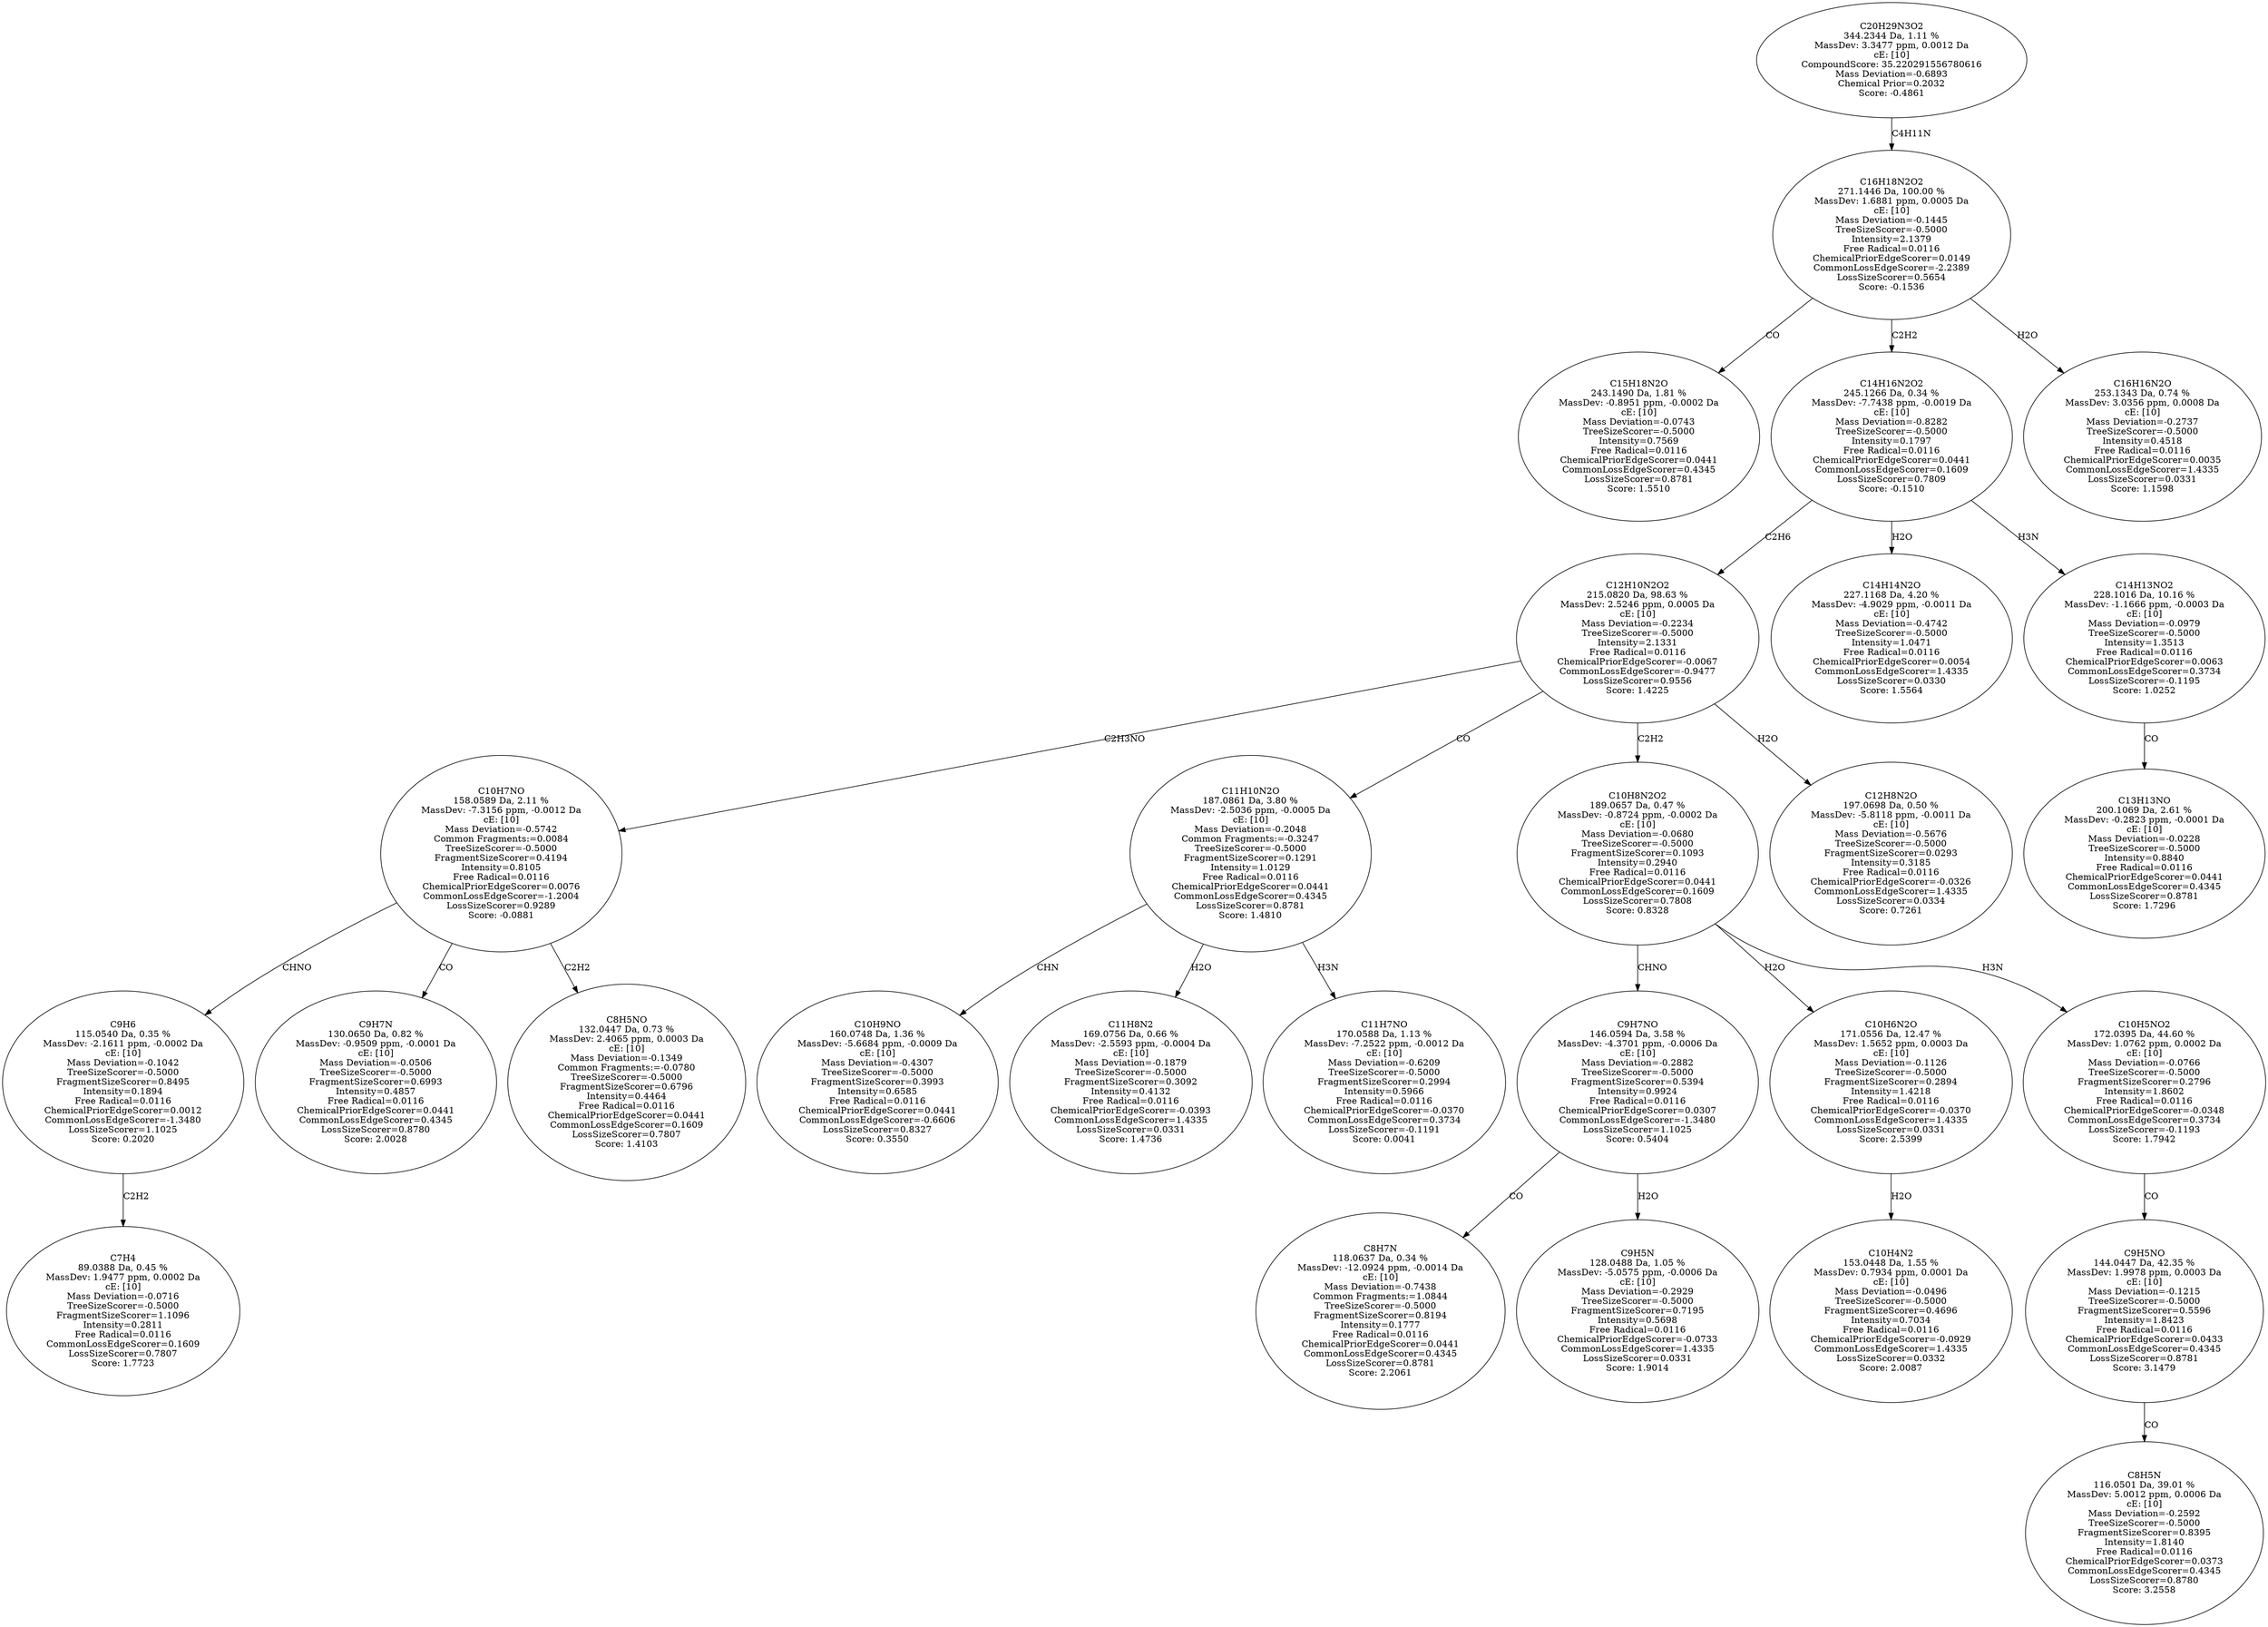 strict digraph {
v1 [label="C15H18N2O\n243.1490 Da, 1.81 %\nMassDev: -0.8951 ppm, -0.0002 Da\ncE: [10]\nMass Deviation=-0.0743\nTreeSizeScorer=-0.5000\nIntensity=0.7569\nFree Radical=0.0116\nChemicalPriorEdgeScorer=0.0441\nCommonLossEdgeScorer=0.4345\nLossSizeScorer=0.8781\nScore: 1.5510"];
v2 [label="C7H4\n89.0388 Da, 0.45 %\nMassDev: 1.9477 ppm, 0.0002 Da\ncE: [10]\nMass Deviation=-0.0716\nTreeSizeScorer=-0.5000\nFragmentSizeScorer=1.1096\nIntensity=0.2811\nFree Radical=0.0116\nCommonLossEdgeScorer=0.1609\nLossSizeScorer=0.7807\nScore: 1.7723"];
v3 [label="C9H6\n115.0540 Da, 0.35 %\nMassDev: -2.1611 ppm, -0.0002 Da\ncE: [10]\nMass Deviation=-0.1042\nTreeSizeScorer=-0.5000\nFragmentSizeScorer=0.8495\nIntensity=0.1894\nFree Radical=0.0116\nChemicalPriorEdgeScorer=0.0012\nCommonLossEdgeScorer=-1.3480\nLossSizeScorer=1.1025\nScore: 0.2020"];
v4 [label="C9H7N\n130.0650 Da, 0.82 %\nMassDev: -0.9509 ppm, -0.0001 Da\ncE: [10]\nMass Deviation=-0.0506\nTreeSizeScorer=-0.5000\nFragmentSizeScorer=0.6993\nIntensity=0.4857\nFree Radical=0.0116\nChemicalPriorEdgeScorer=0.0441\nCommonLossEdgeScorer=0.4345\nLossSizeScorer=0.8780\nScore: 2.0028"];
v5 [label="C8H5NO\n132.0447 Da, 0.73 %\nMassDev: 2.4065 ppm, 0.0003 Da\ncE: [10]\nMass Deviation=-0.1349\nCommon Fragments:=-0.0780\nTreeSizeScorer=-0.5000\nFragmentSizeScorer=0.6796\nIntensity=0.4464\nFree Radical=0.0116\nChemicalPriorEdgeScorer=0.0441\nCommonLossEdgeScorer=0.1609\nLossSizeScorer=0.7807\nScore: 1.4103"];
v6 [label="C10H7NO\n158.0589 Da, 2.11 %\nMassDev: -7.3156 ppm, -0.0012 Da\ncE: [10]\nMass Deviation=-0.5742\nCommon Fragments:=0.0084\nTreeSizeScorer=-0.5000\nFragmentSizeScorer=0.4194\nIntensity=0.8105\nFree Radical=0.0116\nChemicalPriorEdgeScorer=0.0076\nCommonLossEdgeScorer=-1.2004\nLossSizeScorer=0.9289\nScore: -0.0881"];
v7 [label="C10H9NO\n160.0748 Da, 1.36 %\nMassDev: -5.6684 ppm, -0.0009 Da\ncE: [10]\nMass Deviation=-0.4307\nTreeSizeScorer=-0.5000\nFragmentSizeScorer=0.3993\nIntensity=0.6585\nFree Radical=0.0116\nChemicalPriorEdgeScorer=0.0441\nCommonLossEdgeScorer=-0.6606\nLossSizeScorer=0.8327\nScore: 0.3550"];
v8 [label="C11H8N2\n169.0756 Da, 0.66 %\nMassDev: -2.5593 ppm, -0.0004 Da\ncE: [10]\nMass Deviation=-0.1879\nTreeSizeScorer=-0.5000\nFragmentSizeScorer=0.3092\nIntensity=0.4132\nFree Radical=0.0116\nChemicalPriorEdgeScorer=-0.0393\nCommonLossEdgeScorer=1.4335\nLossSizeScorer=0.0331\nScore: 1.4736"];
v9 [label="C11H7NO\n170.0588 Da, 1.13 %\nMassDev: -7.2522 ppm, -0.0012 Da\ncE: [10]\nMass Deviation=-0.6209\nTreeSizeScorer=-0.5000\nFragmentSizeScorer=0.2994\nIntensity=0.5966\nFree Radical=0.0116\nChemicalPriorEdgeScorer=-0.0370\nCommonLossEdgeScorer=0.3734\nLossSizeScorer=-0.1191\nScore: 0.0041"];
v10 [label="C11H10N2O\n187.0861 Da, 3.80 %\nMassDev: -2.5036 ppm, -0.0005 Da\ncE: [10]\nMass Deviation=-0.2048\nCommon Fragments:=-0.3247\nTreeSizeScorer=-0.5000\nFragmentSizeScorer=0.1291\nIntensity=1.0129\nFree Radical=0.0116\nChemicalPriorEdgeScorer=0.0441\nCommonLossEdgeScorer=0.4345\nLossSizeScorer=0.8781\nScore: 1.4810"];
v11 [label="C8H7N\n118.0637 Da, 0.34 %\nMassDev: -12.0924 ppm, -0.0014 Da\ncE: [10]\nMass Deviation=-0.7438\nCommon Fragments:=1.0844\nTreeSizeScorer=-0.5000\nFragmentSizeScorer=0.8194\nIntensity=0.1777\nFree Radical=0.0116\nChemicalPriorEdgeScorer=0.0441\nCommonLossEdgeScorer=0.4345\nLossSizeScorer=0.8781\nScore: 2.2061"];
v12 [label="C9H5N\n128.0488 Da, 1.05 %\nMassDev: -5.0575 ppm, -0.0006 Da\ncE: [10]\nMass Deviation=-0.2929\nTreeSizeScorer=-0.5000\nFragmentSizeScorer=0.7195\nIntensity=0.5698\nFree Radical=0.0116\nChemicalPriorEdgeScorer=-0.0733\nCommonLossEdgeScorer=1.4335\nLossSizeScorer=0.0331\nScore: 1.9014"];
v13 [label="C9H7NO\n146.0594 Da, 3.58 %\nMassDev: -4.3701 ppm, -0.0006 Da\ncE: [10]\nMass Deviation=-0.2882\nTreeSizeScorer=-0.5000\nFragmentSizeScorer=0.5394\nIntensity=0.9924\nFree Radical=0.0116\nChemicalPriorEdgeScorer=0.0307\nCommonLossEdgeScorer=-1.3480\nLossSizeScorer=1.1025\nScore: 0.5404"];
v14 [label="C10H4N2\n153.0448 Da, 1.55 %\nMassDev: 0.7934 ppm, 0.0001 Da\ncE: [10]\nMass Deviation=-0.0496\nTreeSizeScorer=-0.5000\nFragmentSizeScorer=0.4696\nIntensity=0.7034\nFree Radical=0.0116\nChemicalPriorEdgeScorer=-0.0929\nCommonLossEdgeScorer=1.4335\nLossSizeScorer=0.0332\nScore: 2.0087"];
v15 [label="C10H6N2O\n171.0556 Da, 12.47 %\nMassDev: 1.5652 ppm, 0.0003 Da\ncE: [10]\nMass Deviation=-0.1126\nTreeSizeScorer=-0.5000\nFragmentSizeScorer=0.2894\nIntensity=1.4218\nFree Radical=0.0116\nChemicalPriorEdgeScorer=-0.0370\nCommonLossEdgeScorer=1.4335\nLossSizeScorer=0.0331\nScore: 2.5399"];
v16 [label="C8H5N\n116.0501 Da, 39.01 %\nMassDev: 5.0012 ppm, 0.0006 Da\ncE: [10]\nMass Deviation=-0.2592\nTreeSizeScorer=-0.5000\nFragmentSizeScorer=0.8395\nIntensity=1.8140\nFree Radical=0.0116\nChemicalPriorEdgeScorer=0.0373\nCommonLossEdgeScorer=0.4345\nLossSizeScorer=0.8780\nScore: 3.2558"];
v17 [label="C9H5NO\n144.0447 Da, 42.35 %\nMassDev: 1.9978 ppm, 0.0003 Da\ncE: [10]\nMass Deviation=-0.1215\nTreeSizeScorer=-0.5000\nFragmentSizeScorer=0.5596\nIntensity=1.8423\nFree Radical=0.0116\nChemicalPriorEdgeScorer=0.0433\nCommonLossEdgeScorer=0.4345\nLossSizeScorer=0.8781\nScore: 3.1479"];
v18 [label="C10H5NO2\n172.0395 Da, 44.60 %\nMassDev: 1.0762 ppm, 0.0002 Da\ncE: [10]\nMass Deviation=-0.0766\nTreeSizeScorer=-0.5000\nFragmentSizeScorer=0.2796\nIntensity=1.8602\nFree Radical=0.0116\nChemicalPriorEdgeScorer=-0.0348\nCommonLossEdgeScorer=0.3734\nLossSizeScorer=-0.1193\nScore: 1.7942"];
v19 [label="C10H8N2O2\n189.0657 Da, 0.47 %\nMassDev: -0.8724 ppm, -0.0002 Da\ncE: [10]\nMass Deviation=-0.0680\nTreeSizeScorer=-0.5000\nFragmentSizeScorer=0.1093\nIntensity=0.2940\nFree Radical=0.0116\nChemicalPriorEdgeScorer=0.0441\nCommonLossEdgeScorer=0.1609\nLossSizeScorer=0.7808\nScore: 0.8328"];
v20 [label="C12H8N2O\n197.0698 Da, 0.50 %\nMassDev: -5.8118 ppm, -0.0011 Da\ncE: [10]\nMass Deviation=-0.5676\nTreeSizeScorer=-0.5000\nFragmentSizeScorer=0.0293\nIntensity=0.3185\nFree Radical=0.0116\nChemicalPriorEdgeScorer=-0.0326\nCommonLossEdgeScorer=1.4335\nLossSizeScorer=0.0334\nScore: 0.7261"];
v21 [label="C12H10N2O2\n215.0820 Da, 98.63 %\nMassDev: 2.5246 ppm, 0.0005 Da\ncE: [10]\nMass Deviation=-0.2234\nTreeSizeScorer=-0.5000\nIntensity=2.1331\nFree Radical=0.0116\nChemicalPriorEdgeScorer=-0.0067\nCommonLossEdgeScorer=-0.9477\nLossSizeScorer=0.9556\nScore: 1.4225"];
v22 [label="C14H14N2O\n227.1168 Da, 4.20 %\nMassDev: -4.9029 ppm, -0.0011 Da\ncE: [10]\nMass Deviation=-0.4742\nTreeSizeScorer=-0.5000\nIntensity=1.0471\nFree Radical=0.0116\nChemicalPriorEdgeScorer=0.0054\nCommonLossEdgeScorer=1.4335\nLossSizeScorer=0.0330\nScore: 1.5564"];
v23 [label="C13H13NO\n200.1069 Da, 2.61 %\nMassDev: -0.2823 ppm, -0.0001 Da\ncE: [10]\nMass Deviation=-0.0228\nTreeSizeScorer=-0.5000\nIntensity=0.8840\nFree Radical=0.0116\nChemicalPriorEdgeScorer=0.0441\nCommonLossEdgeScorer=0.4345\nLossSizeScorer=0.8781\nScore: 1.7296"];
v24 [label="C14H13NO2\n228.1016 Da, 10.16 %\nMassDev: -1.1666 ppm, -0.0003 Da\ncE: [10]\nMass Deviation=-0.0979\nTreeSizeScorer=-0.5000\nIntensity=1.3513\nFree Radical=0.0116\nChemicalPriorEdgeScorer=0.0063\nCommonLossEdgeScorer=0.3734\nLossSizeScorer=-0.1195\nScore: 1.0252"];
v25 [label="C14H16N2O2\n245.1266 Da, 0.34 %\nMassDev: -7.7438 ppm, -0.0019 Da\ncE: [10]\nMass Deviation=-0.8282\nTreeSizeScorer=-0.5000\nIntensity=0.1797\nFree Radical=0.0116\nChemicalPriorEdgeScorer=0.0441\nCommonLossEdgeScorer=0.1609\nLossSizeScorer=0.7809\nScore: -0.1510"];
v26 [label="C16H16N2O\n253.1343 Da, 0.74 %\nMassDev: 3.0356 ppm, 0.0008 Da\ncE: [10]\nMass Deviation=-0.2737\nTreeSizeScorer=-0.5000\nIntensity=0.4518\nFree Radical=0.0116\nChemicalPriorEdgeScorer=0.0035\nCommonLossEdgeScorer=1.4335\nLossSizeScorer=0.0331\nScore: 1.1598"];
v27 [label="C16H18N2O2\n271.1446 Da, 100.00 %\nMassDev: 1.6881 ppm, 0.0005 Da\ncE: [10]\nMass Deviation=-0.1445\nTreeSizeScorer=-0.5000\nIntensity=2.1379\nFree Radical=0.0116\nChemicalPriorEdgeScorer=0.0149\nCommonLossEdgeScorer=-2.2389\nLossSizeScorer=0.5654\nScore: -0.1536"];
v28 [label="C20H29N3O2\n344.2344 Da, 1.11 %\nMassDev: 3.3477 ppm, 0.0012 Da\ncE: [10]\nCompoundScore: 35.220291556780616\nMass Deviation=-0.6893\nChemical Prior=0.2032\nScore: -0.4861"];
v27 -> v1 [label="CO"];
v3 -> v2 [label="C2H2"];
v6 -> v3 [label="CHNO"];
v6 -> v4 [label="CO"];
v6 -> v5 [label="C2H2"];
v21 -> v6 [label="C2H3NO"];
v10 -> v7 [label="CHN"];
v10 -> v8 [label="H2O"];
v10 -> v9 [label="H3N"];
v21 -> v10 [label="CO"];
v13 -> v11 [label="CO"];
v13 -> v12 [label="H2O"];
v19 -> v13 [label="CHNO"];
v15 -> v14 [label="H2O"];
v19 -> v15 [label="H2O"];
v17 -> v16 [label="CO"];
v18 -> v17 [label="CO"];
v19 -> v18 [label="H3N"];
v21 -> v19 [label="C2H2"];
v21 -> v20 [label="H2O"];
v25 -> v21 [label="C2H6"];
v25 -> v22 [label="H2O"];
v24 -> v23 [label="CO"];
v25 -> v24 [label="H3N"];
v27 -> v25 [label="C2H2"];
v27 -> v26 [label="H2O"];
v28 -> v27 [label="C4H11N"];
}